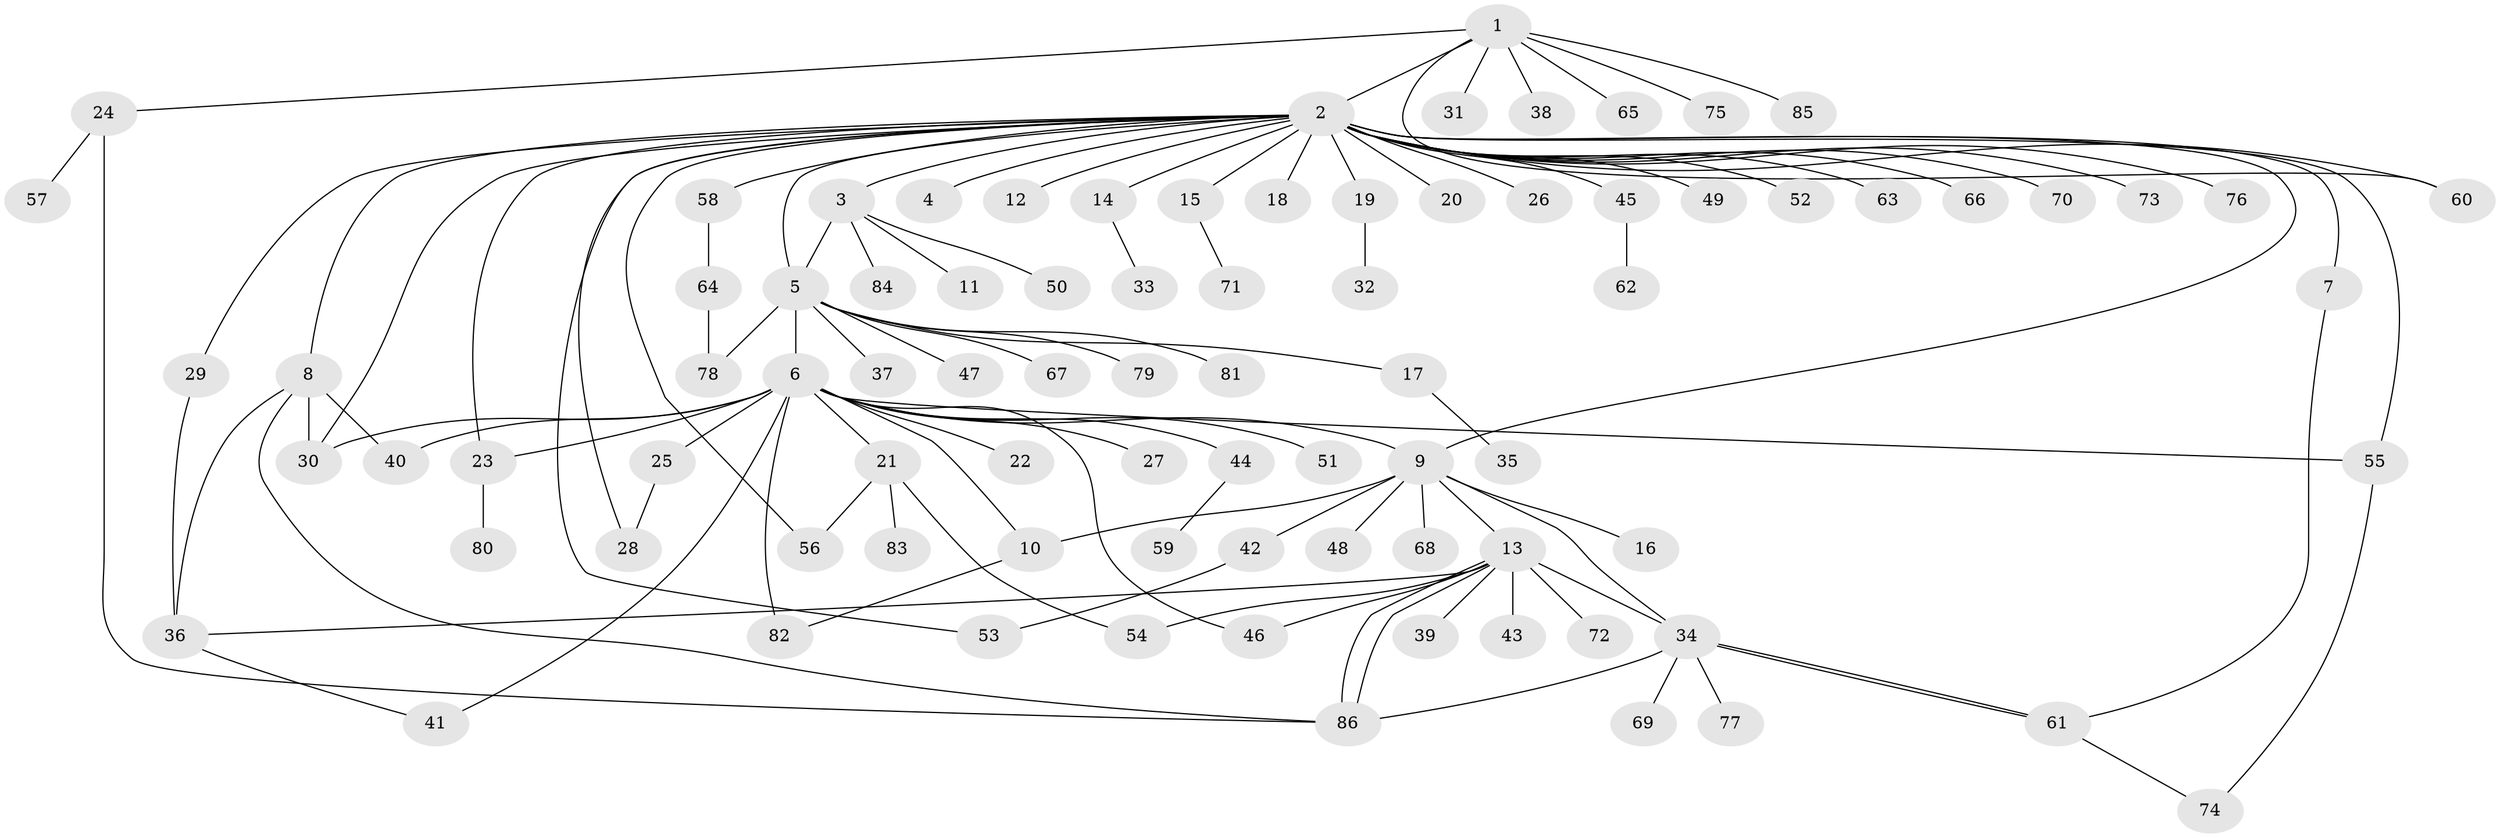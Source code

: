 // Generated by graph-tools (version 1.1) at 2025/14/03/09/25 04:14:47]
// undirected, 86 vertices, 112 edges
graph export_dot {
graph [start="1"]
  node [color=gray90,style=filled];
  1;
  2;
  3;
  4;
  5;
  6;
  7;
  8;
  9;
  10;
  11;
  12;
  13;
  14;
  15;
  16;
  17;
  18;
  19;
  20;
  21;
  22;
  23;
  24;
  25;
  26;
  27;
  28;
  29;
  30;
  31;
  32;
  33;
  34;
  35;
  36;
  37;
  38;
  39;
  40;
  41;
  42;
  43;
  44;
  45;
  46;
  47;
  48;
  49;
  50;
  51;
  52;
  53;
  54;
  55;
  56;
  57;
  58;
  59;
  60;
  61;
  62;
  63;
  64;
  65;
  66;
  67;
  68;
  69;
  70;
  71;
  72;
  73;
  74;
  75;
  76;
  77;
  78;
  79;
  80;
  81;
  82;
  83;
  84;
  85;
  86;
  1 -- 2;
  1 -- 24;
  1 -- 31;
  1 -- 38;
  1 -- 60;
  1 -- 65;
  1 -- 75;
  1 -- 85;
  2 -- 3;
  2 -- 4;
  2 -- 5;
  2 -- 7;
  2 -- 8;
  2 -- 9;
  2 -- 12;
  2 -- 14;
  2 -- 15;
  2 -- 18;
  2 -- 19;
  2 -- 20;
  2 -- 23;
  2 -- 26;
  2 -- 28;
  2 -- 29;
  2 -- 30;
  2 -- 45;
  2 -- 49;
  2 -- 52;
  2 -- 53;
  2 -- 55;
  2 -- 56;
  2 -- 58;
  2 -- 60;
  2 -- 63;
  2 -- 66;
  2 -- 70;
  2 -- 73;
  2 -- 76;
  3 -- 5;
  3 -- 11;
  3 -- 50;
  3 -- 84;
  5 -- 6;
  5 -- 17;
  5 -- 37;
  5 -- 47;
  5 -- 67;
  5 -- 78;
  5 -- 79;
  5 -- 81;
  6 -- 9;
  6 -- 10;
  6 -- 21;
  6 -- 22;
  6 -- 23;
  6 -- 25;
  6 -- 27;
  6 -- 30;
  6 -- 40;
  6 -- 41;
  6 -- 44;
  6 -- 46;
  6 -- 51;
  6 -- 55;
  6 -- 82;
  7 -- 61;
  8 -- 30;
  8 -- 36;
  8 -- 40;
  8 -- 86;
  9 -- 10;
  9 -- 13;
  9 -- 16;
  9 -- 34;
  9 -- 42;
  9 -- 48;
  9 -- 68;
  10 -- 82;
  13 -- 34;
  13 -- 36;
  13 -- 39;
  13 -- 43;
  13 -- 46;
  13 -- 54;
  13 -- 72;
  13 -- 86;
  13 -- 86;
  14 -- 33;
  15 -- 71;
  17 -- 35;
  19 -- 32;
  21 -- 54;
  21 -- 56;
  21 -- 83;
  23 -- 80;
  24 -- 57;
  24 -- 86;
  25 -- 28;
  29 -- 36;
  34 -- 61;
  34 -- 61;
  34 -- 69;
  34 -- 77;
  34 -- 86;
  36 -- 41;
  42 -- 53;
  44 -- 59;
  45 -- 62;
  55 -- 74;
  58 -- 64;
  61 -- 74;
  64 -- 78;
}
